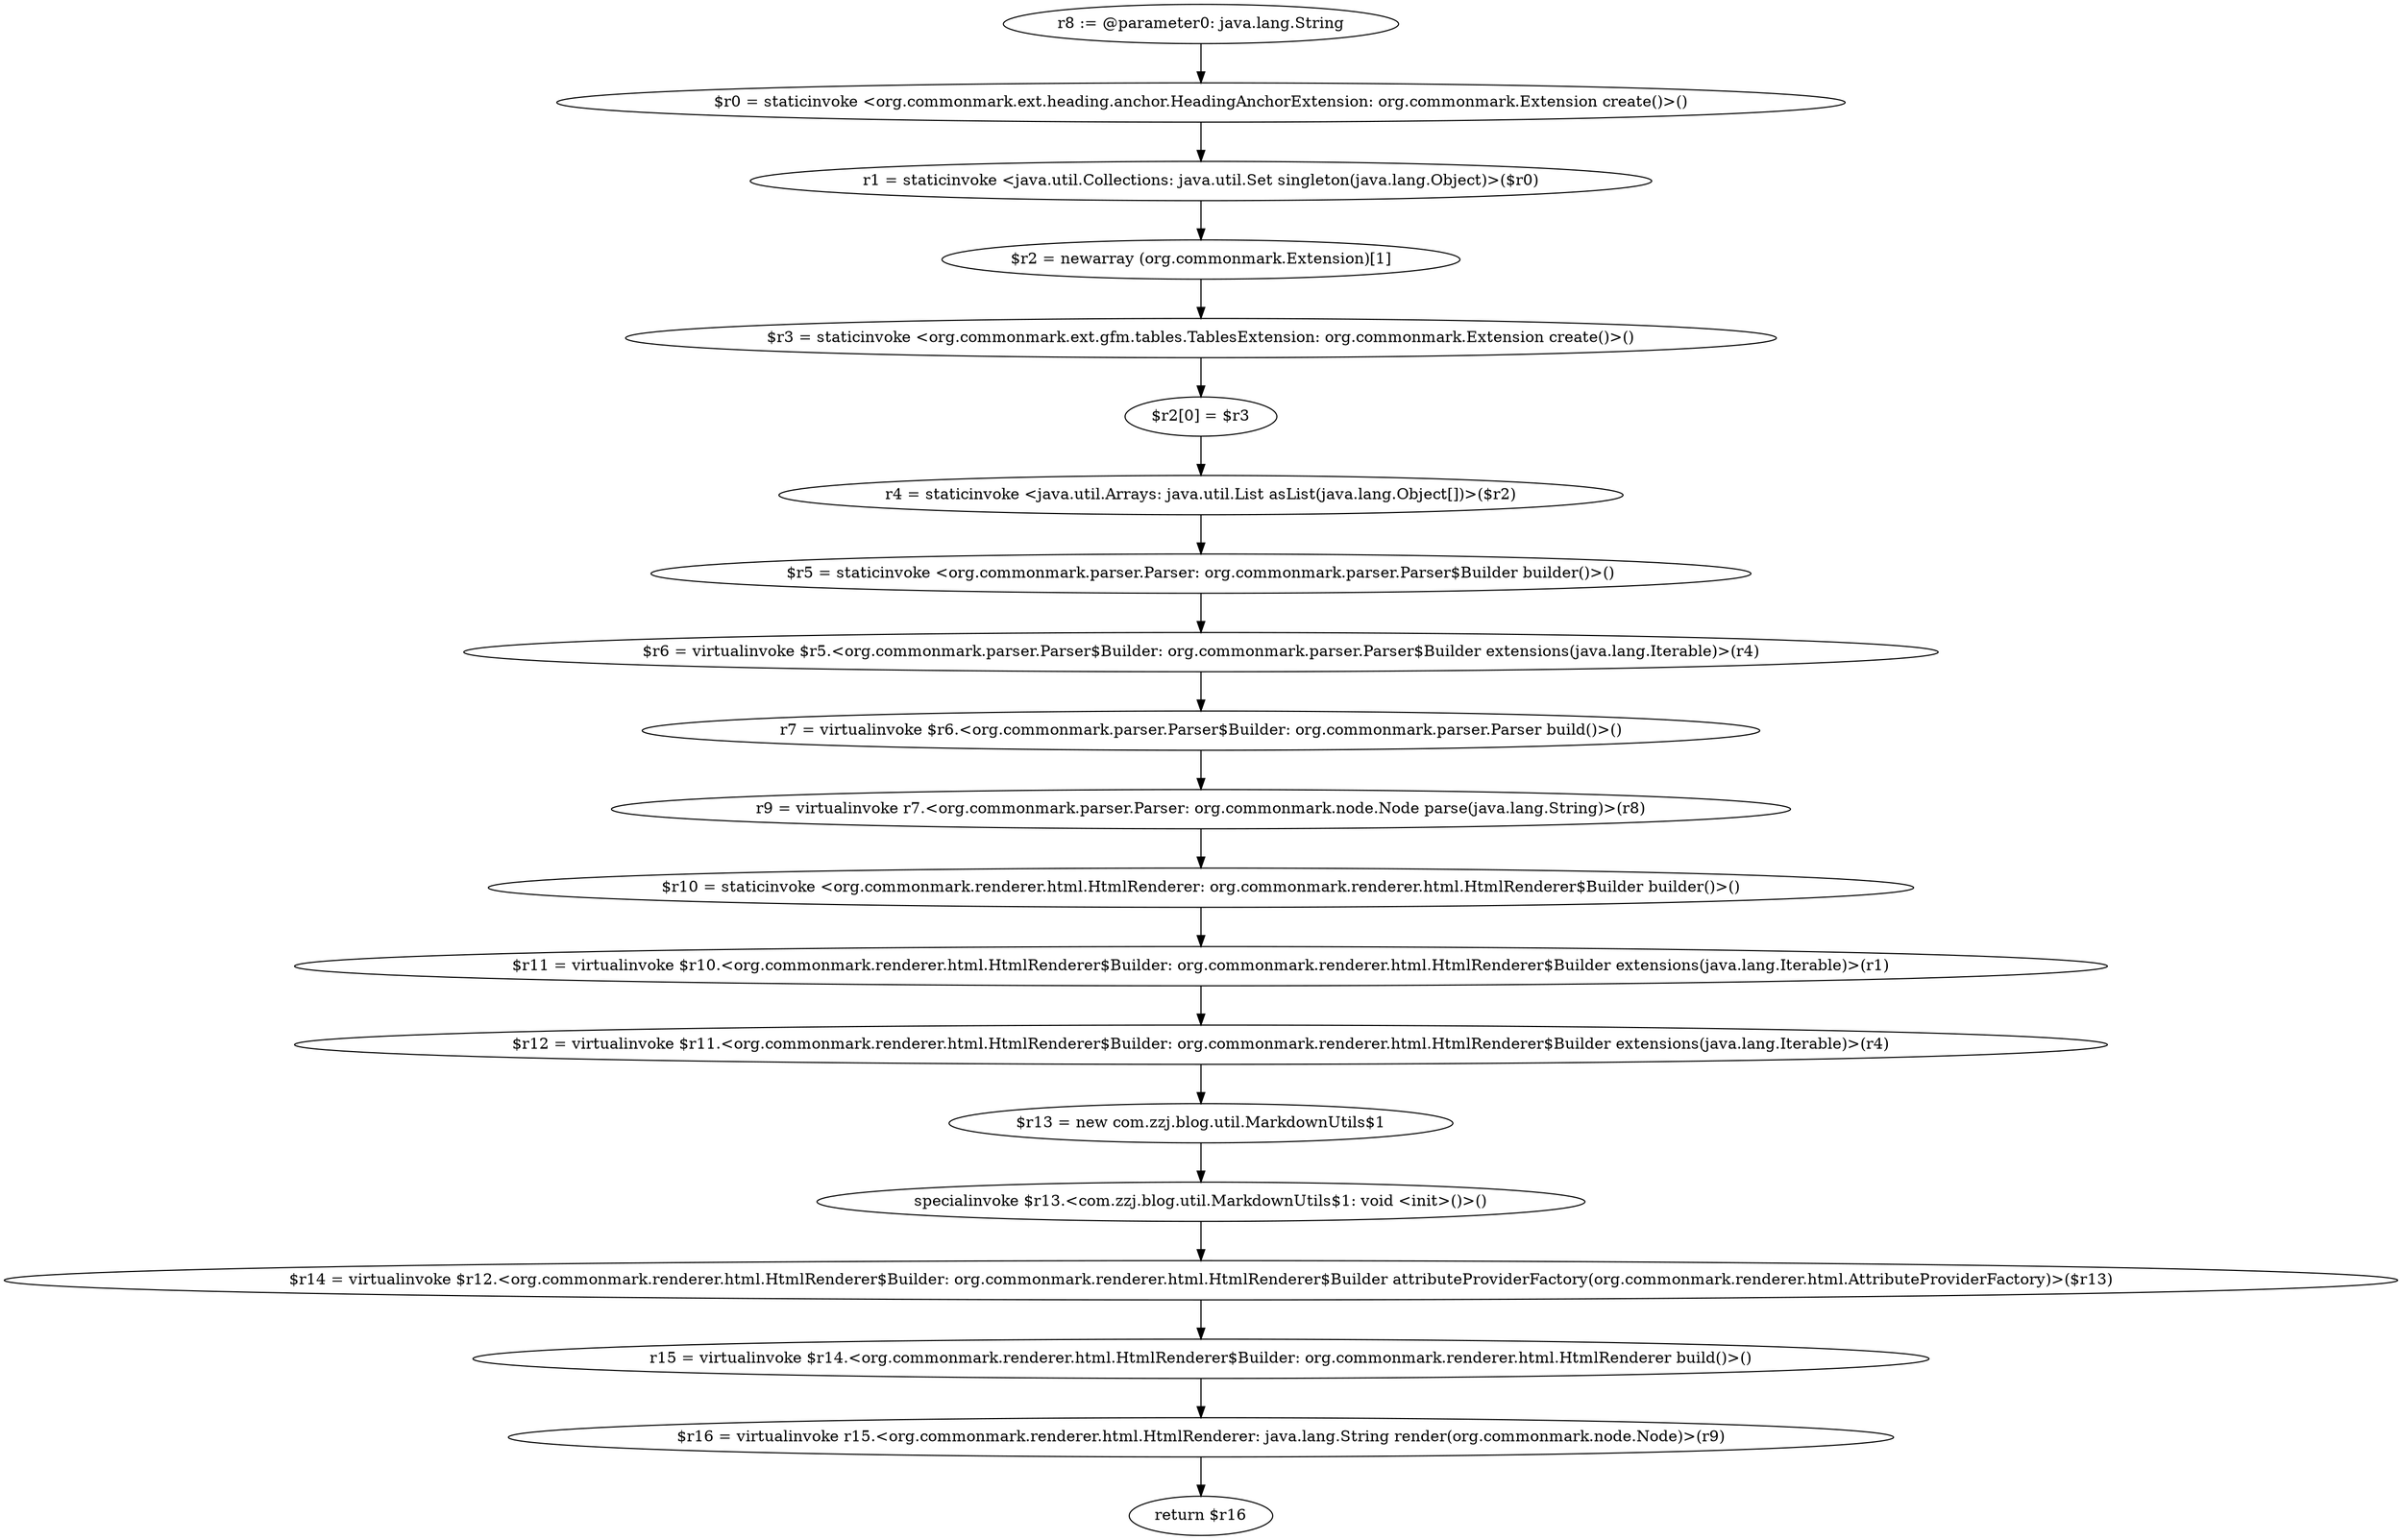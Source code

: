 digraph "unitGraph" {
    "r8 := @parameter0: java.lang.String"
    "$r0 = staticinvoke <org.commonmark.ext.heading.anchor.HeadingAnchorExtension: org.commonmark.Extension create()>()"
    "r1 = staticinvoke <java.util.Collections: java.util.Set singleton(java.lang.Object)>($r0)"
    "$r2 = newarray (org.commonmark.Extension)[1]"
    "$r3 = staticinvoke <org.commonmark.ext.gfm.tables.TablesExtension: org.commonmark.Extension create()>()"
    "$r2[0] = $r3"
    "r4 = staticinvoke <java.util.Arrays: java.util.List asList(java.lang.Object[])>($r2)"
    "$r5 = staticinvoke <org.commonmark.parser.Parser: org.commonmark.parser.Parser$Builder builder()>()"
    "$r6 = virtualinvoke $r5.<org.commonmark.parser.Parser$Builder: org.commonmark.parser.Parser$Builder extensions(java.lang.Iterable)>(r4)"
    "r7 = virtualinvoke $r6.<org.commonmark.parser.Parser$Builder: org.commonmark.parser.Parser build()>()"
    "r9 = virtualinvoke r7.<org.commonmark.parser.Parser: org.commonmark.node.Node parse(java.lang.String)>(r8)"
    "$r10 = staticinvoke <org.commonmark.renderer.html.HtmlRenderer: org.commonmark.renderer.html.HtmlRenderer$Builder builder()>()"
    "$r11 = virtualinvoke $r10.<org.commonmark.renderer.html.HtmlRenderer$Builder: org.commonmark.renderer.html.HtmlRenderer$Builder extensions(java.lang.Iterable)>(r1)"
    "$r12 = virtualinvoke $r11.<org.commonmark.renderer.html.HtmlRenderer$Builder: org.commonmark.renderer.html.HtmlRenderer$Builder extensions(java.lang.Iterable)>(r4)"
    "$r13 = new com.zzj.blog.util.MarkdownUtils$1"
    "specialinvoke $r13.<com.zzj.blog.util.MarkdownUtils$1: void <init>()>()"
    "$r14 = virtualinvoke $r12.<org.commonmark.renderer.html.HtmlRenderer$Builder: org.commonmark.renderer.html.HtmlRenderer$Builder attributeProviderFactory(org.commonmark.renderer.html.AttributeProviderFactory)>($r13)"
    "r15 = virtualinvoke $r14.<org.commonmark.renderer.html.HtmlRenderer$Builder: org.commonmark.renderer.html.HtmlRenderer build()>()"
    "$r16 = virtualinvoke r15.<org.commonmark.renderer.html.HtmlRenderer: java.lang.String render(org.commonmark.node.Node)>(r9)"
    "return $r16"
    "r8 := @parameter0: java.lang.String"->"$r0 = staticinvoke <org.commonmark.ext.heading.anchor.HeadingAnchorExtension: org.commonmark.Extension create()>()";
    "$r0 = staticinvoke <org.commonmark.ext.heading.anchor.HeadingAnchorExtension: org.commonmark.Extension create()>()"->"r1 = staticinvoke <java.util.Collections: java.util.Set singleton(java.lang.Object)>($r0)";
    "r1 = staticinvoke <java.util.Collections: java.util.Set singleton(java.lang.Object)>($r0)"->"$r2 = newarray (org.commonmark.Extension)[1]";
    "$r2 = newarray (org.commonmark.Extension)[1]"->"$r3 = staticinvoke <org.commonmark.ext.gfm.tables.TablesExtension: org.commonmark.Extension create()>()";
    "$r3 = staticinvoke <org.commonmark.ext.gfm.tables.TablesExtension: org.commonmark.Extension create()>()"->"$r2[0] = $r3";
    "$r2[0] = $r3"->"r4 = staticinvoke <java.util.Arrays: java.util.List asList(java.lang.Object[])>($r2)";
    "r4 = staticinvoke <java.util.Arrays: java.util.List asList(java.lang.Object[])>($r2)"->"$r5 = staticinvoke <org.commonmark.parser.Parser: org.commonmark.parser.Parser$Builder builder()>()";
    "$r5 = staticinvoke <org.commonmark.parser.Parser: org.commonmark.parser.Parser$Builder builder()>()"->"$r6 = virtualinvoke $r5.<org.commonmark.parser.Parser$Builder: org.commonmark.parser.Parser$Builder extensions(java.lang.Iterable)>(r4)";
    "$r6 = virtualinvoke $r5.<org.commonmark.parser.Parser$Builder: org.commonmark.parser.Parser$Builder extensions(java.lang.Iterable)>(r4)"->"r7 = virtualinvoke $r6.<org.commonmark.parser.Parser$Builder: org.commonmark.parser.Parser build()>()";
    "r7 = virtualinvoke $r6.<org.commonmark.parser.Parser$Builder: org.commonmark.parser.Parser build()>()"->"r9 = virtualinvoke r7.<org.commonmark.parser.Parser: org.commonmark.node.Node parse(java.lang.String)>(r8)";
    "r9 = virtualinvoke r7.<org.commonmark.parser.Parser: org.commonmark.node.Node parse(java.lang.String)>(r8)"->"$r10 = staticinvoke <org.commonmark.renderer.html.HtmlRenderer: org.commonmark.renderer.html.HtmlRenderer$Builder builder()>()";
    "$r10 = staticinvoke <org.commonmark.renderer.html.HtmlRenderer: org.commonmark.renderer.html.HtmlRenderer$Builder builder()>()"->"$r11 = virtualinvoke $r10.<org.commonmark.renderer.html.HtmlRenderer$Builder: org.commonmark.renderer.html.HtmlRenderer$Builder extensions(java.lang.Iterable)>(r1)";
    "$r11 = virtualinvoke $r10.<org.commonmark.renderer.html.HtmlRenderer$Builder: org.commonmark.renderer.html.HtmlRenderer$Builder extensions(java.lang.Iterable)>(r1)"->"$r12 = virtualinvoke $r11.<org.commonmark.renderer.html.HtmlRenderer$Builder: org.commonmark.renderer.html.HtmlRenderer$Builder extensions(java.lang.Iterable)>(r4)";
    "$r12 = virtualinvoke $r11.<org.commonmark.renderer.html.HtmlRenderer$Builder: org.commonmark.renderer.html.HtmlRenderer$Builder extensions(java.lang.Iterable)>(r4)"->"$r13 = new com.zzj.blog.util.MarkdownUtils$1";
    "$r13 = new com.zzj.blog.util.MarkdownUtils$1"->"specialinvoke $r13.<com.zzj.blog.util.MarkdownUtils$1: void <init>()>()";
    "specialinvoke $r13.<com.zzj.blog.util.MarkdownUtils$1: void <init>()>()"->"$r14 = virtualinvoke $r12.<org.commonmark.renderer.html.HtmlRenderer$Builder: org.commonmark.renderer.html.HtmlRenderer$Builder attributeProviderFactory(org.commonmark.renderer.html.AttributeProviderFactory)>($r13)";
    "$r14 = virtualinvoke $r12.<org.commonmark.renderer.html.HtmlRenderer$Builder: org.commonmark.renderer.html.HtmlRenderer$Builder attributeProviderFactory(org.commonmark.renderer.html.AttributeProviderFactory)>($r13)"->"r15 = virtualinvoke $r14.<org.commonmark.renderer.html.HtmlRenderer$Builder: org.commonmark.renderer.html.HtmlRenderer build()>()";
    "r15 = virtualinvoke $r14.<org.commonmark.renderer.html.HtmlRenderer$Builder: org.commonmark.renderer.html.HtmlRenderer build()>()"->"$r16 = virtualinvoke r15.<org.commonmark.renderer.html.HtmlRenderer: java.lang.String render(org.commonmark.node.Node)>(r9)";
    "$r16 = virtualinvoke r15.<org.commonmark.renderer.html.HtmlRenderer: java.lang.String render(org.commonmark.node.Node)>(r9)"->"return $r16";
}
